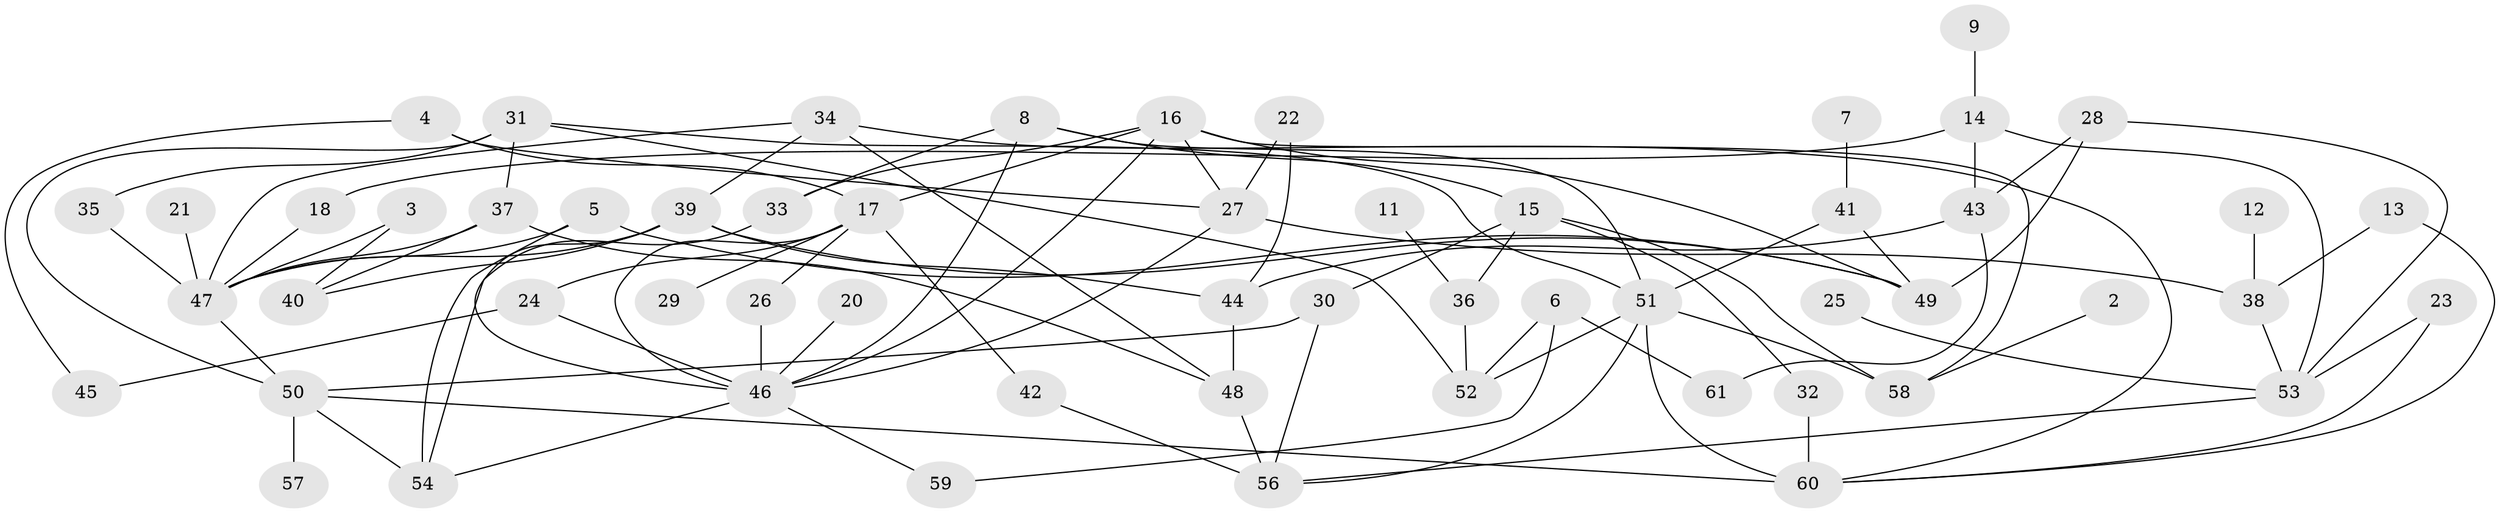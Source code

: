 // original degree distribution, {3: 0.2892561983471074, 2: 0.2809917355371901, 0: 0.03305785123966942, 4: 0.1322314049586777, 6: 0.04132231404958678, 1: 0.15702479338842976, 5: 0.05785123966942149, 7: 0.008264462809917356}
// Generated by graph-tools (version 1.1) at 2025/25/03/09/25 03:25:13]
// undirected, 57 vertices, 98 edges
graph export_dot {
graph [start="1"]
  node [color=gray90,style=filled];
  2;
  3;
  4;
  5;
  6;
  7;
  8;
  9;
  11;
  12;
  13;
  14;
  15;
  16;
  17;
  18;
  20;
  21;
  22;
  23;
  24;
  25;
  26;
  27;
  28;
  29;
  30;
  31;
  32;
  33;
  34;
  35;
  36;
  37;
  38;
  39;
  40;
  41;
  42;
  43;
  44;
  45;
  46;
  47;
  48;
  49;
  50;
  51;
  52;
  53;
  54;
  56;
  57;
  58;
  59;
  60;
  61;
  2 -- 58 [weight=1.0];
  3 -- 40 [weight=1.0];
  3 -- 47 [weight=1.0];
  4 -- 17 [weight=1.0];
  4 -- 27 [weight=1.0];
  4 -- 45 [weight=1.0];
  5 -- 47 [weight=2.0];
  5 -- 49 [weight=1.0];
  5 -- 54 [weight=1.0];
  6 -- 52 [weight=1.0];
  6 -- 59 [weight=1.0];
  6 -- 61 [weight=1.0];
  7 -- 41 [weight=1.0];
  8 -- 15 [weight=1.0];
  8 -- 33 [weight=1.0];
  8 -- 46 [weight=1.0];
  8 -- 51 [weight=1.0];
  9 -- 14 [weight=1.0];
  11 -- 36 [weight=1.0];
  12 -- 38 [weight=1.0];
  13 -- 38 [weight=1.0];
  13 -- 60 [weight=1.0];
  14 -- 18 [weight=1.0];
  14 -- 43 [weight=1.0];
  14 -- 53 [weight=1.0];
  15 -- 30 [weight=1.0];
  15 -- 32 [weight=1.0];
  15 -- 36 [weight=1.0];
  15 -- 58 [weight=1.0];
  16 -- 17 [weight=1.0];
  16 -- 27 [weight=1.0];
  16 -- 33 [weight=1.0];
  16 -- 46 [weight=1.0];
  16 -- 49 [weight=1.0];
  16 -- 58 [weight=1.0];
  17 -- 24 [weight=1.0];
  17 -- 26 [weight=1.0];
  17 -- 29 [weight=1.0];
  17 -- 42 [weight=1.0];
  17 -- 46 [weight=2.0];
  18 -- 47 [weight=1.0];
  20 -- 46 [weight=1.0];
  21 -- 47 [weight=1.0];
  22 -- 27 [weight=1.0];
  22 -- 44 [weight=1.0];
  23 -- 53 [weight=1.0];
  23 -- 60 [weight=1.0];
  24 -- 45 [weight=1.0];
  24 -- 46 [weight=1.0];
  25 -- 53 [weight=1.0];
  26 -- 46 [weight=1.0];
  27 -- 38 [weight=1.0];
  27 -- 46 [weight=1.0];
  28 -- 43 [weight=1.0];
  28 -- 49 [weight=1.0];
  28 -- 53 [weight=1.0];
  30 -- 50 [weight=1.0];
  30 -- 56 [weight=1.0];
  31 -- 35 [weight=1.0];
  31 -- 37 [weight=1.0];
  31 -- 50 [weight=1.0];
  31 -- 51 [weight=1.0];
  31 -- 52 [weight=1.0];
  32 -- 60 [weight=1.0];
  33 -- 54 [weight=1.0];
  34 -- 39 [weight=1.0];
  34 -- 47 [weight=1.0];
  34 -- 48 [weight=1.0];
  34 -- 60 [weight=1.0];
  35 -- 47 [weight=1.0];
  36 -- 52 [weight=1.0];
  37 -- 40 [weight=1.0];
  37 -- 47 [weight=1.0];
  37 -- 48 [weight=1.0];
  38 -- 53 [weight=1.0];
  39 -- 40 [weight=1.0];
  39 -- 44 [weight=1.0];
  39 -- 46 [weight=1.0];
  39 -- 47 [weight=1.0];
  39 -- 49 [weight=1.0];
  41 -- 49 [weight=1.0];
  41 -- 51 [weight=1.0];
  42 -- 56 [weight=1.0];
  43 -- 44 [weight=1.0];
  43 -- 61 [weight=1.0];
  44 -- 48 [weight=1.0];
  46 -- 54 [weight=1.0];
  46 -- 59 [weight=1.0];
  47 -- 50 [weight=1.0];
  48 -- 56 [weight=2.0];
  50 -- 54 [weight=1.0];
  50 -- 57 [weight=2.0];
  50 -- 60 [weight=1.0];
  51 -- 52 [weight=1.0];
  51 -- 56 [weight=1.0];
  51 -- 58 [weight=2.0];
  51 -- 60 [weight=2.0];
  53 -- 56 [weight=1.0];
}
